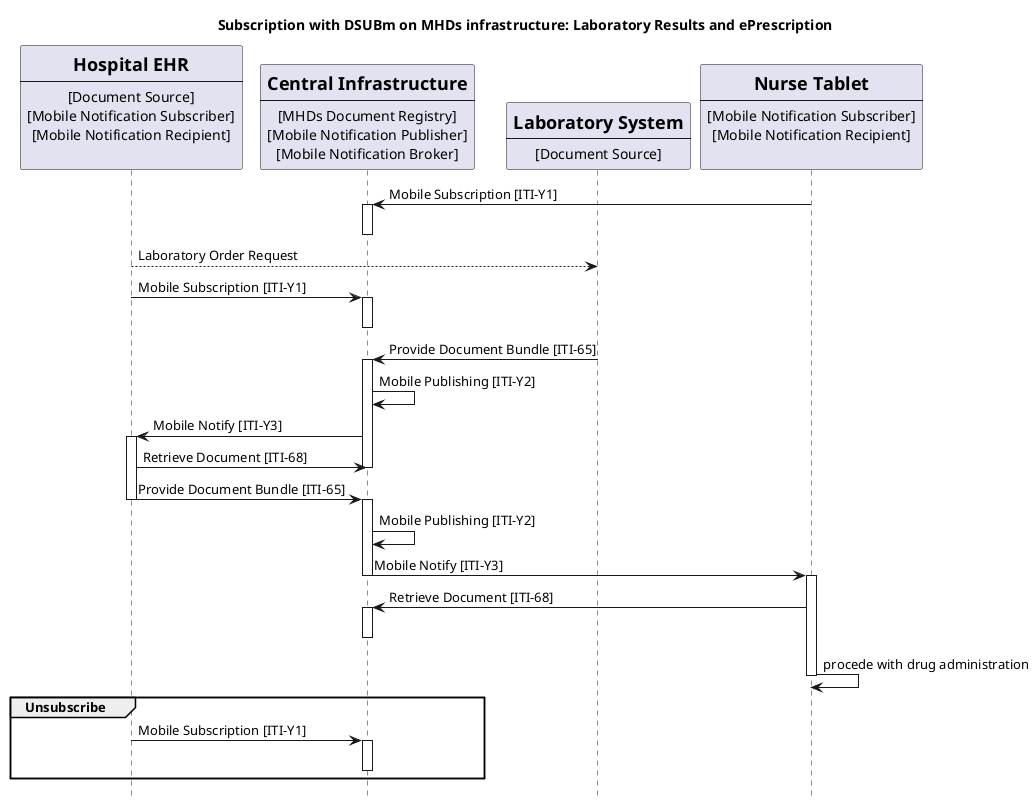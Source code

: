 @startuml
skinparam svgDimensionStyle false
hide footbox

title "Subscription with DSUBm on MHDs infrastructure: Laboratory Results and ePrescription"
participant HospitalEHR [
    =Hospital EHR
    ----
    [Document Source]
    [Mobile Notification Subscriber]
    [Mobile Notification Recipient]
    
] 

participant MHDsDocumentRegistry [
    =Central Infrastructure
    ----
    [MHDs Document Registry]
    [Mobile Notification Publisher]
    [Mobile Notification Broker]
    ] 


participant LaboratorySystem [
    =Laboratory System
    ----
    [Document Source]
] 

participant NurseTablet [
    =Nurse Tablet
    ----
    [Mobile Notification Subscriber]
    [Mobile Notification Recipient]
    
] 

NurseTablet -> MHDsDocumentRegistry:   Mobile Subscription [ITI-Y1]
activate MHDsDocumentRegistry
deactivate MHDsDocumentRegistry
HospitalEHR --> LaboratorySystem:  Laboratory Order Request

HospitalEHR -> MHDsDocumentRegistry:  Mobile Subscription [ITI-Y1]
activate MHDsDocumentRegistry
deactivate MHDsDocumentRegistry




LaboratorySystem -> MHDsDocumentRegistry: Provide Document Bundle [ITI-65]
activate MHDsDocumentRegistry
MHDsDocumentRegistry -> MHDsDocumentRegistry : Mobile Publishing [ITI-Y2]
MHDsDocumentRegistry -> HospitalEHR : Mobile Notify [ITI-Y3]
activate HospitalEHR

HospitalEHR -> MHDsDocumentRegistry:  Retrieve Document [ITI-68]
deactivate MHDsDocumentRegistry
HospitalEHR -> MHDsDocumentRegistry: Provide Document Bundle [ITI-65]
deactivate HospitalEHR

activate MHDsDocumentRegistry
MHDsDocumentRegistry -> MHDsDocumentRegistry : Mobile Publishing [ITI-Y2]
MHDsDocumentRegistry -> NurseTablet : Mobile Notify [ITI-Y3]
deactivate MHDsDocumentRegistry
activate NurseTablet
NurseTablet -> MHDsDocumentRegistry: Retrieve Document [ITI-68]
activate MHDsDocumentRegistry
deactivate MHDsDocumentRegistry
NurseTablet -> NurseTablet: procede with drug administration
deactivate NurseTablet


group Unsubscribe
  HospitalEHR ->MHDsDocumentRegistry: Mobile Subscription [ITI-Y1]
  activate MHDsDocumentRegistry
  deactivate MHDsDocumentRegistry
  
end

@enduml